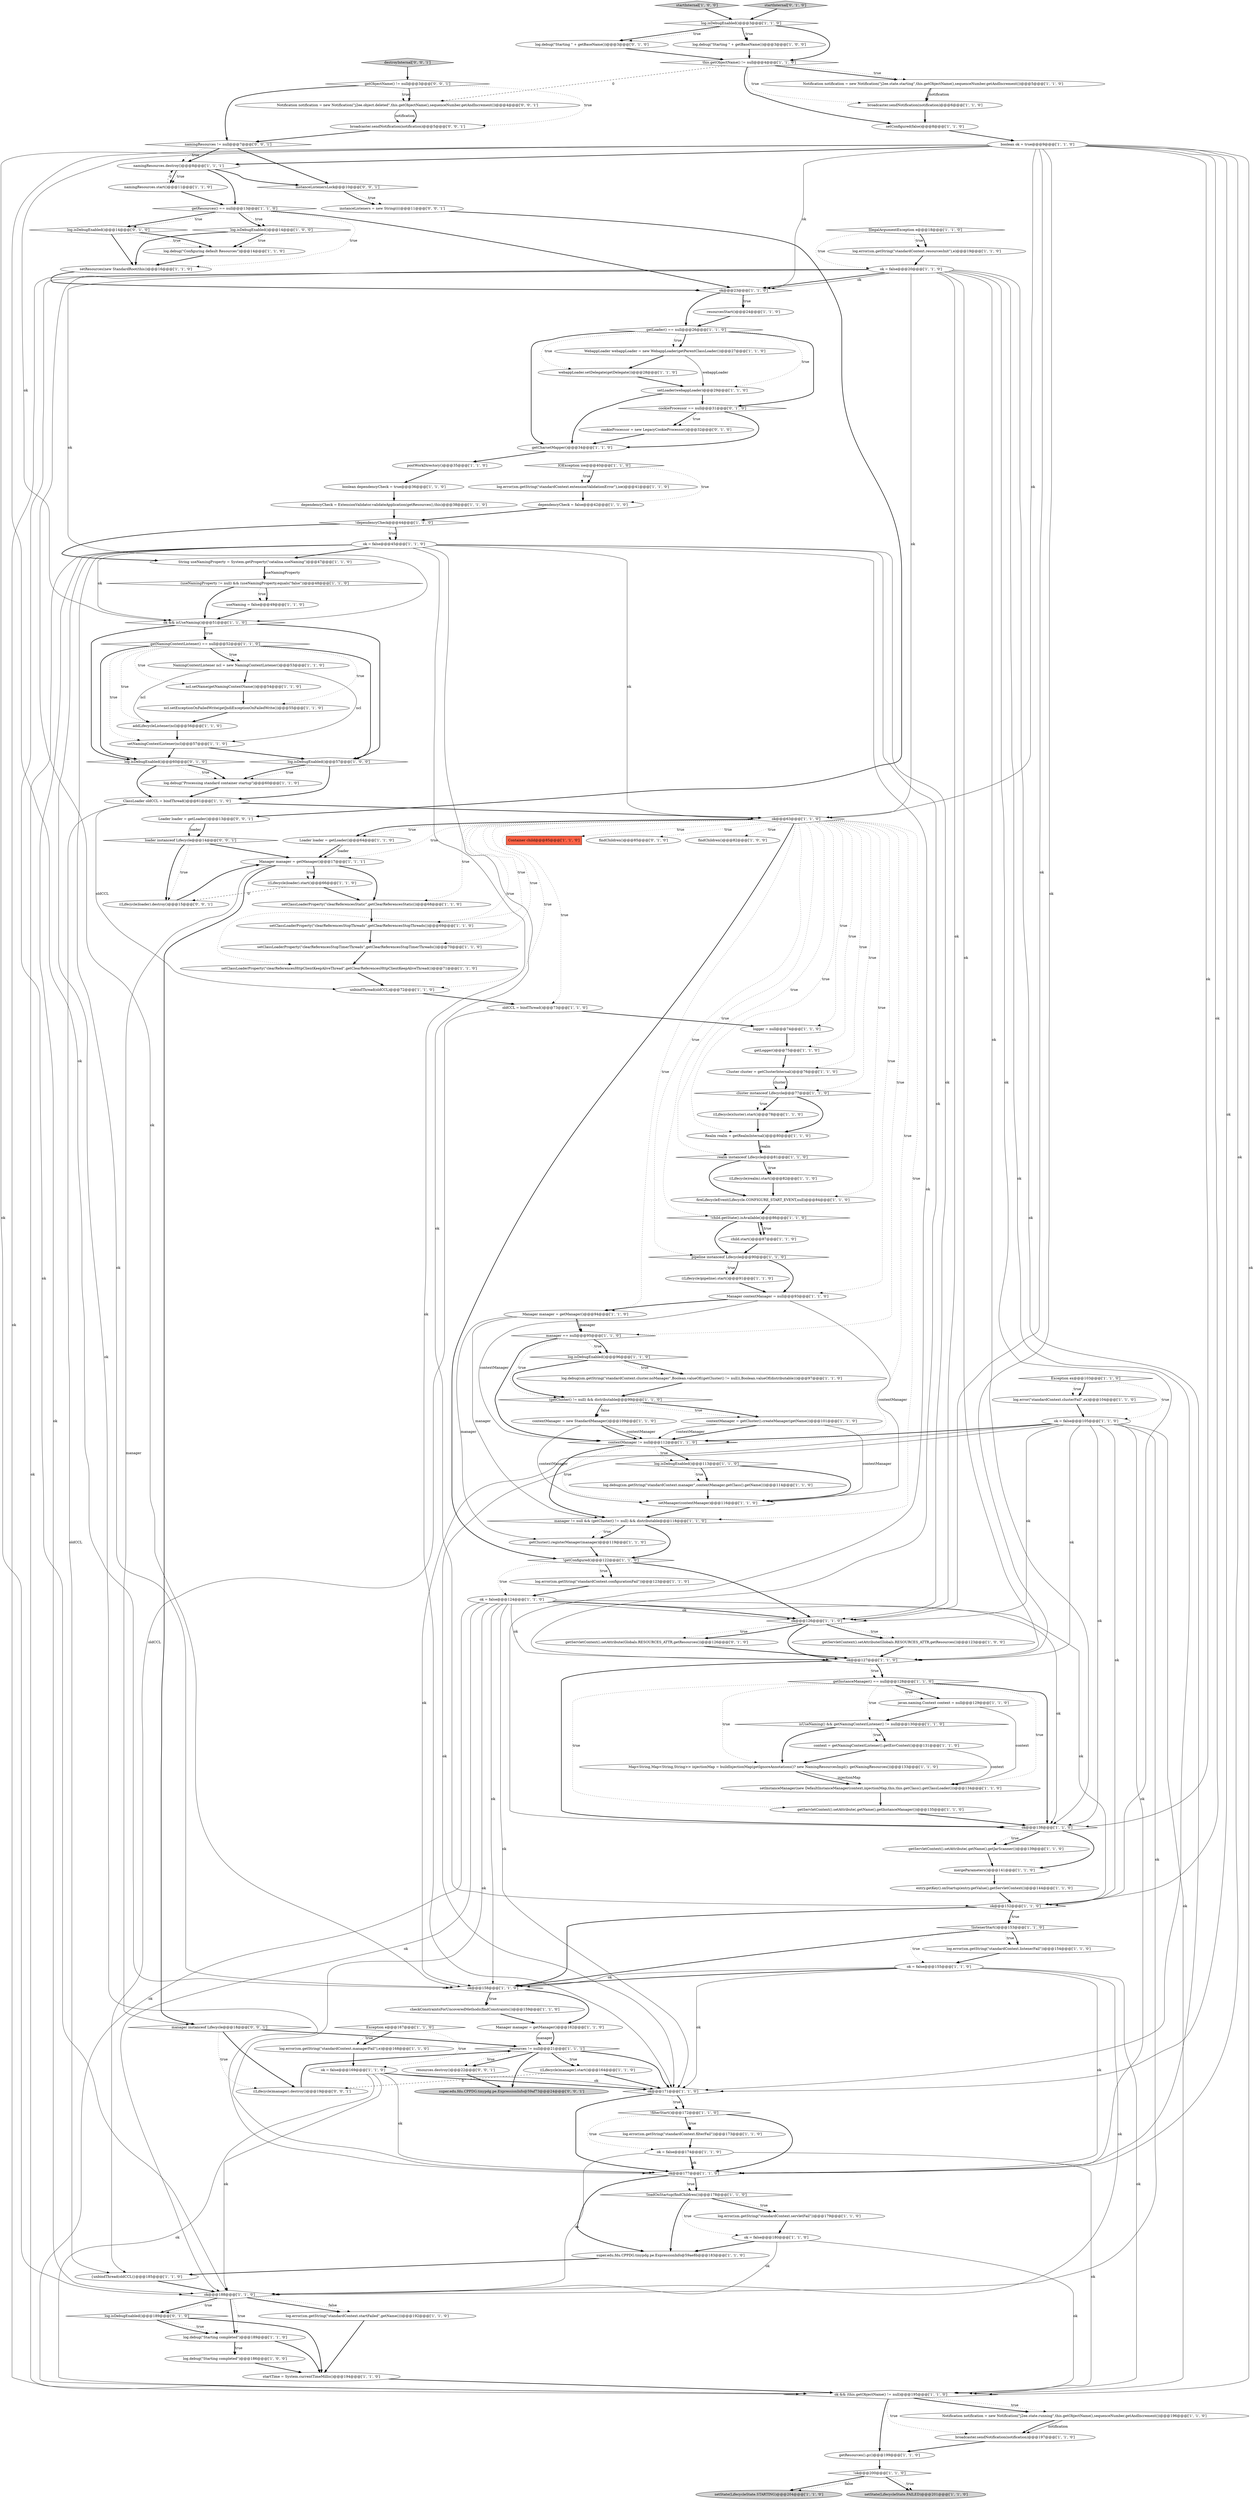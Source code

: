 digraph {
46 [style = filled, label = "ok && isUseNaming()@@@51@@@['1', '1', '0']", fillcolor = white, shape = diamond image = "AAA0AAABBB1BBB"];
134 [style = filled, label = "log.error(sm.getString(\"standardContext.startFailed\",getName()))@@@192@@@['1', '1', '0']", fillcolor = white, shape = ellipse image = "AAA0AAABBB1BBB"];
137 [style = filled, label = "addLifecycleListener(ncl)@@@56@@@['1', '1', '0']", fillcolor = white, shape = ellipse image = "AAA0AAABBB1BBB"];
93 [style = filled, label = "setManager(contextManager)@@@116@@@['1', '1', '0']", fillcolor = white, shape = ellipse image = "AAA0AAABBB1BBB"];
42 [style = filled, label = "ClassLoader oldCCL = bindThread()@@@61@@@['1', '1', '0']", fillcolor = white, shape = ellipse image = "AAA0AAABBB1BBB"];
95 [style = filled, label = "ok@@@152@@@['1', '1', '0']", fillcolor = white, shape = diamond image = "AAA0AAABBB1BBB"];
146 [style = filled, label = "cookieProcessor = new LegacyCookieProcessor()@@@32@@@['0', '1', '0']", fillcolor = white, shape = ellipse image = "AAA1AAABBB2BBB"];
159 [style = filled, label = "Loader loader = getLoader()@@@13@@@['0', '0', '1']", fillcolor = white, shape = ellipse image = "AAA0AAABBB3BBB"];
31 [style = filled, label = "ok = false@@@124@@@['1', '1', '0']", fillcolor = white, shape = ellipse image = "AAA0AAABBB1BBB"];
125 [style = filled, label = "getNamingContextListener() == null@@@52@@@['1', '1', '0']", fillcolor = white, shape = diamond image = "AAA0AAABBB1BBB"];
4 [style = filled, label = "!dependencyCheck@@@44@@@['1', '1', '0']", fillcolor = white, shape = diamond image = "AAA0AAABBB1BBB"];
57 [style = filled, label = "getLoader() == null@@@26@@@['1', '1', '0']", fillcolor = white, shape = diamond image = "AAA0AAABBB1BBB"];
109 [style = filled, label = "(useNamingProperty != null) && (useNamingProperty.equals(\"false\"))@@@48@@@['1', '1', '0']", fillcolor = white, shape = diamond image = "AAA0AAABBB1BBB"];
131 [style = filled, label = "log.debug(\"Starting completed\")@@@189@@@['1', '1', '0']", fillcolor = white, shape = ellipse image = "AAA0AAABBB1BBB"];
27 [style = filled, label = "{unbindThread(oldCCL)}@@@185@@@['1', '1', '0']", fillcolor = white, shape = ellipse image = "AAA0AAABBB1BBB"];
5 [style = filled, label = "((Lifecycle)manager).start()@@@164@@@['1', '1', '0']", fillcolor = white, shape = ellipse image = "AAA0AAABBB1BBB"];
118 [style = filled, label = "resources != null@@@21@@@['1', '1', '1']", fillcolor = white, shape = diamond image = "AAA0AAABBB1BBB"];
72 [style = filled, label = "log.debug(sm.getString(\"standardContext.manager\",contextManager.getClass().getName()))@@@114@@@['1', '1', '0']", fillcolor = white, shape = ellipse image = "AAA0AAABBB1BBB"];
89 [style = filled, label = "this.getObjectName() != null@@@4@@@['1', '1', '0']", fillcolor = white, shape = diamond image = "AAA0AAABBB1BBB"];
80 [style = filled, label = "setClassLoaderProperty(\"clearReferencesStopThreads\",getClearReferencesStopThreads())@@@69@@@['1', '1', '0']", fillcolor = white, shape = ellipse image = "AAA0AAABBB1BBB"];
23 [style = filled, label = "(getCluster() != null) && distributable@@@99@@@['1', '1', '0']", fillcolor = white, shape = diamond image = "AAA0AAABBB1BBB"];
28 [style = filled, label = "ok = false@@@155@@@['1', '1', '0']", fillcolor = white, shape = ellipse image = "AAA0AAABBB1BBB"];
105 [style = filled, label = "((Lifecycle)realm).start()@@@82@@@['1', '1', '0']", fillcolor = white, shape = ellipse image = "AAA0AAABBB1BBB"];
112 [style = filled, label = "log.debug(\"Configuring default Resources\")@@@14@@@['1', '1', '0']", fillcolor = white, shape = ellipse image = "AAA0AAABBB1BBB"];
35 [style = filled, label = "getServletContext().setAttribute(.getName(),getInstanceManager())@@@135@@@['1', '1', '0']", fillcolor = white, shape = ellipse image = "AAA0AAABBB1BBB"];
101 [style = filled, label = "isUseNaming() && getNamingContextListener() != null@@@130@@@['1', '1', '0']", fillcolor = white, shape = diamond image = "AAA0AAABBB1BBB"];
157 [style = filled, label = "resources.destroy()@@@22@@@['0', '0', '1']", fillcolor = white, shape = ellipse image = "AAA0AAABBB3BBB"];
65 [style = filled, label = "ok@@@188@@@['1', '1', '0']", fillcolor = white, shape = diamond image = "AAA0AAABBB1BBB"];
110 [style = filled, label = "log.debug(sm.getString(\"standardContext.cluster.noManager\",Boolean.valueOf((getCluster() != null)),Boolean.valueOf(distributable)))@@@97@@@['1', '1', '0']", fillcolor = white, shape = ellipse image = "AAA0AAABBB1BBB"];
132 [style = filled, label = "((Lifecycle)cluster).start()@@@78@@@['1', '1', '0']", fillcolor = white, shape = ellipse image = "AAA0AAABBB1BBB"];
2 [style = filled, label = "boolean dependencyCheck = true@@@36@@@['1', '1', '0']", fillcolor = white, shape = ellipse image = "AAA0AAABBB1BBB"];
29 [style = filled, label = "setResources(new StandardRoot(this))@@@16@@@['1', '1', '0']", fillcolor = white, shape = ellipse image = "AAA0AAABBB1BBB"];
79 [style = filled, label = "log.error(sm.getString(\"standardContext.extensionValidationError\"),ioe)@@@41@@@['1', '1', '0']", fillcolor = white, shape = ellipse image = "AAA0AAABBB1BBB"];
9 [style = filled, label = "mergeParameters()@@@141@@@['1', '1', '0']", fillcolor = white, shape = ellipse image = "AAA0AAABBB1BBB"];
120 [style = filled, label = "super.edu.fdu.CPPDG.tinypdg.pe.ExpressionInfo@59ae8b@@@183@@@['1', '1', '0']", fillcolor = white, shape = ellipse image = "AAA0AAABBB1BBB"];
48 [style = filled, label = "log.isDebugEnabled()@@@14@@@['1', '0', '0']", fillcolor = white, shape = diamond image = "AAA0AAABBB1BBB"];
94 [style = filled, label = "contextManager != null@@@112@@@['1', '1', '0']", fillcolor = white, shape = diamond image = "AAA0AAABBB1BBB"];
8 [style = filled, label = "getServletContext().setAttribute(Globals.RESOURCES_ATTR,getResources())@@@123@@@['1', '0', '0']", fillcolor = white, shape = ellipse image = "AAA0AAABBB1BBB"];
37 [style = filled, label = "child.start()@@@87@@@['1', '1', '0']", fillcolor = white, shape = ellipse image = "AAA0AAABBB1BBB"];
90 [style = filled, label = "namingResources.start()@@@11@@@['1', '1', '0']", fillcolor = white, shape = ellipse image = "AAA0AAABBB1BBB"];
108 [style = filled, label = "ok@@@127@@@['1', '1', '0']", fillcolor = white, shape = diamond image = "AAA0AAABBB1BBB"];
138 [style = filled, label = "cookieProcessor == null@@@31@@@['0', '1', '0']", fillcolor = white, shape = diamond image = "AAA1AAABBB2BBB"];
78 [style = filled, label = "setConfigured(false)@@@8@@@['1', '1', '0']", fillcolor = white, shape = ellipse image = "AAA0AAABBB1BBB"];
63 [style = filled, label = "Notification notification = new Notification(\"j2ee.state.starting\",this.getObjectName(),sequenceNumber.getAndIncrement())@@@5@@@['1', '1', '0']", fillcolor = white, shape = ellipse image = "AAA0AAABBB1BBB"];
114 [style = filled, label = "realm instanceof Lifecycle@@@81@@@['1', '1', '0']", fillcolor = white, shape = diamond image = "AAA0AAABBB1BBB"];
52 [style = filled, label = "ok && (this.getObjectName() != null)@@@195@@@['1', '1', '0']", fillcolor = white, shape = diamond image = "AAA0AAABBB1BBB"];
160 [style = filled, label = "destroyInternal['0', '0', '1']", fillcolor = lightgray, shape = diamond image = "AAA0AAABBB3BBB"];
51 [style = filled, label = "Manager manager = getManager()@@@94@@@['1', '1', '0']", fillcolor = white, shape = ellipse image = "AAA0AAABBB1BBB"];
98 [style = filled, label = "ok = false@@@180@@@['1', '1', '0']", fillcolor = white, shape = ellipse image = "AAA0AAABBB1BBB"];
142 [style = filled, label = "getServletContext().setAttribute(Globals.RESOURCES_ATTR,getResources())@@@126@@@['0', '1', '0']", fillcolor = white, shape = ellipse image = "AAA0AAABBB2BBB"];
18 [style = filled, label = "ok = false@@@20@@@['1', '1', '0']", fillcolor = white, shape = ellipse image = "AAA0AAABBB1BBB"];
156 [style = filled, label = "((Lifecycle)loader).destroy()@@@15@@@['0', '0', '1']", fillcolor = white, shape = ellipse image = "AAA0AAABBB3BBB"];
56 [style = filled, label = "Container child@@@85@@@['1', '1', '0']", fillcolor = tomato, shape = box image = "AAA0AAABBB1BBB"];
133 [style = filled, label = "postWorkDirectory()@@@35@@@['1', '1', '0']", fillcolor = white, shape = ellipse image = "AAA0AAABBB1BBB"];
149 [style = filled, label = "Notification notification = new Notification(\"j2ee.object.deleted\",this.getObjectName(),sequenceNumber.getAndIncrement())@@@4@@@['0', '0', '1']", fillcolor = white, shape = ellipse image = "AAA0AAABBB3BBB"];
100 [style = filled, label = "setLoader(webappLoader)@@@29@@@['1', '1', '0']", fillcolor = white, shape = ellipse image = "AAA0AAABBB1BBB"];
26 [style = filled, label = "log.isDebugEnabled()@@@57@@@['1', '0', '0']", fillcolor = white, shape = diamond image = "AAA0AAABBB1BBB"];
3 [style = filled, label = "ok@@@171@@@['1', '1', '0']", fillcolor = white, shape = diamond image = "AAA0AAABBB1BBB"];
71 [style = filled, label = "setState(LifecycleState.STARTING)@@@204@@@['1', '1', '0']", fillcolor = lightgray, shape = ellipse image = "AAA0AAABBB1BBB"];
135 [style = filled, label = "log.debug(\"Processing standard container startup\")@@@60@@@['1', '1', '0']", fillcolor = white, shape = ellipse image = "AAA0AAABBB1BBB"];
152 [style = filled, label = "instanceListeners = new String((((@@@11@@@['0', '0', '1']", fillcolor = white, shape = ellipse image = "AAA0AAABBB3BBB"];
33 [style = filled, label = "getInstanceManager() == null@@@128@@@['1', '1', '0']", fillcolor = white, shape = diamond image = "AAA0AAABBB1BBB"];
96 [style = filled, label = "resourcesStart()@@@24@@@['1', '1', '0']", fillcolor = white, shape = ellipse image = "AAA0AAABBB1BBB"];
38 [style = filled, label = "IllegalArgumentException e@@@18@@@['1', '1', '0']", fillcolor = white, shape = diamond image = "AAA0AAABBB1BBB"];
19 [style = filled, label = "Notification notification = new Notification(\"j2ee.state.running\",this.getObjectName(),sequenceNumber.getAndIncrement())@@@196@@@['1', '1', '0']", fillcolor = white, shape = ellipse image = "AAA0AAABBB1BBB"];
43 [style = filled, label = "logger = null@@@74@@@['1', '1', '0']", fillcolor = white, shape = ellipse image = "AAA0AAABBB1BBB"];
54 [style = filled, label = "context = getNamingContextListener().getEnvContext()@@@131@@@['1', '1', '0']", fillcolor = white, shape = ellipse image = "AAA0AAABBB1BBB"];
34 [style = filled, label = "ncl.setName(getNamingContextName())@@@54@@@['1', '1', '0']", fillcolor = white, shape = ellipse image = "AAA0AAABBB1BBB"];
39 [style = filled, label = "oldCCL = bindThread()@@@73@@@['1', '1', '0']", fillcolor = white, shape = ellipse image = "AAA0AAABBB1BBB"];
140 [style = filled, label = "findChildren()@@@85@@@['0', '1', '0']", fillcolor = white, shape = ellipse image = "AAA0AAABBB2BBB"];
55 [style = filled, label = "log.error(sm.getString(\"standardContext.managerFail\"),e)@@@168@@@['1', '1', '0']", fillcolor = white, shape = ellipse image = "AAA0AAABBB1BBB"];
148 [style = filled, label = "((Lifecycle)manager).destroy()@@@19@@@['0', '0', '1']", fillcolor = white, shape = ellipse image = "AAA0AAABBB3BBB"];
102 [style = filled, label = "checkConstraintsForUncoveredMethods(findConstraints())@@@159@@@['1', '1', '0']", fillcolor = white, shape = ellipse image = "AAA0AAABBB1BBB"];
91 [style = filled, label = "startTime = System.currentTimeMillis()@@@194@@@['1', '1', '0']", fillcolor = white, shape = ellipse image = "AAA0AAABBB1BBB"];
64 [style = filled, label = "log.isDebugEnabled()@@@96@@@['1', '1', '0']", fillcolor = white, shape = diamond image = "AAA0AAABBB1BBB"];
84 [style = filled, label = "setClassLoaderProperty(\"clearReferencesHttpClientKeepAliveThread\",getClearReferencesHttpClientKeepAliveThread())@@@71@@@['1', '1', '0']", fillcolor = white, shape = ellipse image = "AAA0AAABBB1BBB"];
151 [style = filled, label = "broadcaster.sendNotification(notification)@@@5@@@['0', '0', '1']", fillcolor = white, shape = ellipse image = "AAA0AAABBB3BBB"];
25 [style = filled, label = "Manager contextManager = null@@@93@@@['1', '1', '0']", fillcolor = white, shape = ellipse image = "AAA0AAABBB1BBB"];
104 [style = filled, label = "ok = false@@@105@@@['1', '1', '0']", fillcolor = white, shape = ellipse image = "AAA0AAABBB1BBB"];
77 [style = filled, label = "Manager manager = getManager()@@@17@@@['1', '1', '1']", fillcolor = white, shape = ellipse image = "AAA0AAABBB1BBB"];
20 [style = filled, label = "setClassLoaderProperty(\"clearReferencesStatic\",getClearReferencesStatic())@@@68@@@['1', '1', '0']", fillcolor = white, shape = ellipse image = "AAA0AAABBB1BBB"];
122 [style = filled, label = "ok = false@@@174@@@['1', '1', '0']", fillcolor = white, shape = ellipse image = "AAA0AAABBB1BBB"];
24 [style = filled, label = "!filterStart()@@@172@@@['1', '1', '0']", fillcolor = white, shape = diamond image = "AAA0AAABBB1BBB"];
73 [style = filled, label = "getCharsetMapper()@@@34@@@['1', '1', '0']", fillcolor = white, shape = ellipse image = "AAA0AAABBB1BBB"];
103 [style = filled, label = "!child.getState().isAvailable()@@@86@@@['1', '1', '0']", fillcolor = white, shape = diamond image = "AAA0AAABBB1BBB"];
143 [style = filled, label = "log.isDebugEnabled()@@@14@@@['0', '1', '0']", fillcolor = white, shape = diamond image = "AAA0AAABBB2BBB"];
68 [style = filled, label = "log.error(sm.getString(\"standardContext.filterFail\"))@@@173@@@['1', '1', '0']", fillcolor = white, shape = ellipse image = "AAA0AAABBB1BBB"];
86 [style = filled, label = "String useNamingProperty = System.getProperty(\"catalina.useNaming\")@@@47@@@['1', '1', '0']", fillcolor = white, shape = ellipse image = "AAA0AAABBB1BBB"];
0 [style = filled, label = "ok@@@177@@@['1', '1', '0']", fillcolor = white, shape = diamond image = "AAA0AAABBB1BBB"];
69 [style = filled, label = "Map<String,Map<String,String>> injectionMap = buildInjectionMap(getIgnoreAnnotations()? new NamingResourcesImpl(): getNamingResources())@@@133@@@['1', '1', '0']", fillcolor = white, shape = ellipse image = "AAA0AAABBB1BBB"];
70 [style = filled, label = "Manager manager = getManager()@@@162@@@['1', '1', '0']", fillcolor = white, shape = ellipse image = "AAA0AAABBB1BBB"];
121 [style = filled, label = "ok@@@158@@@['1', '1', '0']", fillcolor = white, shape = diamond image = "AAA0AAABBB1BBB"];
74 [style = filled, label = "Exception ex@@@103@@@['1', '1', '0']", fillcolor = white, shape = diamond image = "AAA0AAABBB1BBB"];
83 [style = filled, label = "setState(LifecycleState.FAILED)@@@201@@@['1', '1', '0']", fillcolor = lightgray, shape = ellipse image = "AAA0AAABBB1BBB"];
153 [style = filled, label = "getObjectName() != null@@@3@@@['0', '0', '1']", fillcolor = white, shape = diamond image = "AAA0AAABBB3BBB"];
119 [style = filled, label = "dependencyCheck = ExtensionValidator.validateApplication(getResources(),this)@@@38@@@['1', '1', '0']", fillcolor = white, shape = ellipse image = "AAA0AAABBB1BBB"];
1 [style = filled, label = "startInternal['1', '0', '0']", fillcolor = lightgray, shape = diamond image = "AAA0AAABBB1BBB"];
22 [style = filled, label = "ok = false@@@169@@@['1', '1', '0']", fillcolor = white, shape = ellipse image = "AAA0AAABBB1BBB"];
113 [style = filled, label = "IOException ioe@@@40@@@['1', '1', '0']", fillcolor = white, shape = diamond image = "AAA0AAABBB1BBB"];
76 [style = filled, label = "Loader loader = getLoader()@@@64@@@['1', '1', '0']", fillcolor = white, shape = ellipse image = "AAA0AAABBB1BBB"];
130 [style = filled, label = "ok@@@138@@@['1', '1', '0']", fillcolor = white, shape = diamond image = "AAA0AAABBB1BBB"];
107 [style = filled, label = "!ok@@@200@@@['1', '1', '0']", fillcolor = white, shape = diamond image = "AAA0AAABBB1BBB"];
58 [style = filled, label = "setClassLoaderProperty(\"clearReferencesStopTimerThreads\",getClearReferencesStopTimerThreads())@@@70@@@['1', '1', '0']", fillcolor = white, shape = ellipse image = "AAA0AAABBB1BBB"];
21 [style = filled, label = "broadcaster.sendNotification(notification)@@@197@@@['1', '1', '0']", fillcolor = white, shape = ellipse image = "AAA0AAABBB1BBB"];
99 [style = filled, label = "getResources().gc()@@@199@@@['1', '1', '0']", fillcolor = white, shape = ellipse image = "AAA0AAABBB1BBB"];
7 [style = filled, label = "log.error(sm.getString(\"standardContext.listenerFail\"))@@@154@@@['1', '1', '0']", fillcolor = white, shape = ellipse image = "AAA0AAABBB1BBB"];
85 [style = filled, label = "!listenerStart()@@@153@@@['1', '1', '0']", fillcolor = white, shape = diamond image = "AAA0AAABBB1BBB"];
111 [style = filled, label = "log.error(sm.getString(\"standardContext.resourcesInit\"),e)@@@19@@@['1', '1', '0']", fillcolor = white, shape = ellipse image = "AAA0AAABBB1BBB"];
139 [style = filled, label = "log.debug(\"Starting \" + getBaseName())@@@3@@@['0', '1', '0']", fillcolor = white, shape = ellipse image = "AAA0AAABBB2BBB"];
12 [style = filled, label = "namingResources.destroy()@@@8@@@['1', '1', '1']", fillcolor = white, shape = ellipse image = "AAA0AAABBB1BBB"];
126 [style = filled, label = "cluster instanceof Lifecycle@@@77@@@['1', '1', '0']", fillcolor = white, shape = diamond image = "AAA0AAABBB1BBB"];
11 [style = filled, label = "Exception e@@@167@@@['1', '1', '0']", fillcolor = white, shape = diamond image = "AAA0AAABBB1BBB"];
59 [style = filled, label = "WebappLoader webappLoader = new WebappLoader(getParentClassLoader())@@@27@@@['1', '1', '0']", fillcolor = white, shape = ellipse image = "AAA0AAABBB1BBB"];
45 [style = filled, label = "((Lifecycle)pipeline).start()@@@91@@@['1', '1', '0']", fillcolor = white, shape = ellipse image = "AAA0AAABBB1BBB"];
127 [style = filled, label = "NamingContextListener ncl = new NamingContextListener()@@@53@@@['1', '1', '0']", fillcolor = white, shape = ellipse image = "AAA0AAABBB1BBB"];
123 [style = filled, label = "ok@@@63@@@['1', '1', '0']", fillcolor = white, shape = diamond image = "AAA0AAABBB1BBB"];
50 [style = filled, label = "setInstanceManager(new DefaultInstanceManager(context,injectionMap,this,this.getClass().getClassLoader()))@@@134@@@['1', '1', '0']", fillcolor = white, shape = ellipse image = "AAA0AAABBB1BBB"];
116 [style = filled, label = "!loadOnStartup(findChildren())@@@178@@@['1', '1', '0']", fillcolor = white, shape = diamond image = "AAA0AAABBB1BBB"];
49 [style = filled, label = "Realm realm = getRealmInternal()@@@80@@@['1', '1', '0']", fillcolor = white, shape = ellipse image = "AAA0AAABBB1BBB"];
128 [style = filled, label = "setNamingContextListener(ncl)@@@57@@@['1', '1', '0']", fillcolor = white, shape = ellipse image = "AAA0AAABBB1BBB"];
36 [style = filled, label = "unbindThread(oldCCL)@@@72@@@['1', '1', '0']", fillcolor = white, shape = ellipse image = "AAA0AAABBB1BBB"];
14 [style = filled, label = "log.isDebugEnabled()@@@113@@@['1', '1', '0']", fillcolor = white, shape = diamond image = "AAA0AAABBB1BBB"];
81 [style = filled, label = "manager != null && (getCluster() != null) && distributable@@@118@@@['1', '1', '0']", fillcolor = white, shape = diamond image = "AAA0AAABBB1BBB"];
13 [style = filled, label = "((Lifecycle)loader).start()@@@66@@@['1', '1', '0']", fillcolor = white, shape = ellipse image = "AAA0AAABBB1BBB"];
60 [style = filled, label = "dependencyCheck = false@@@42@@@['1', '1', '0']", fillcolor = white, shape = ellipse image = "AAA0AAABBB1BBB"];
6 [style = filled, label = "javax.naming.Context context = null@@@129@@@['1', '1', '0']", fillcolor = white, shape = ellipse image = "AAA0AAABBB1BBB"];
40 [style = filled, label = "contextManager = getCluster().createManager(getName())@@@101@@@['1', '1', '0']", fillcolor = white, shape = ellipse image = "AAA0AAABBB1BBB"];
141 [style = filled, label = "startInternal['0', '1', '0']", fillcolor = lightgray, shape = diamond image = "AAA0AAABBB2BBB"];
124 [style = filled, label = "broadcaster.sendNotification(notification)@@@6@@@['1', '1', '0']", fillcolor = white, shape = ellipse image = "AAA0AAABBB1BBB"];
147 [style = filled, label = "namingResources != null@@@7@@@['0', '0', '1']", fillcolor = white, shape = diamond image = "AAA0AAABBB3BBB"];
88 [style = filled, label = "ok@@@23@@@['1', '1', '0']", fillcolor = white, shape = diamond image = "AAA0AAABBB1BBB"];
87 [style = filled, label = "pipeline instanceof Lifecycle@@@90@@@['1', '1', '0']", fillcolor = white, shape = diamond image = "AAA0AAABBB1BBB"];
30 [style = filled, label = "ncl.setExceptionOnFailedWrite(getJndiExceptionOnFailedWrite())@@@55@@@['1', '1', '0']", fillcolor = white, shape = ellipse image = "AAA0AAABBB1BBB"];
15 [style = filled, label = "log.error(sm.getString(\"standardContext.servletFail\"))@@@179@@@['1', '1', '0']", fillcolor = white, shape = ellipse image = "AAA0AAABBB1BBB"];
136 [style = filled, label = "log.error(\"standardContext.clusterFail\",ex)@@@104@@@['1', '1', '0']", fillcolor = white, shape = ellipse image = "AAA0AAABBB1BBB"];
155 [style = filled, label = "instanceListenersLock@@@10@@@['0', '0', '1']", fillcolor = white, shape = diamond image = "AAA0AAABBB3BBB"];
66 [style = filled, label = "webappLoader.setDelegate(getDelegate())@@@28@@@['1', '1', '0']", fillcolor = white, shape = ellipse image = "AAA0AAABBB1BBB"];
97 [style = filled, label = "ok@@@126@@@['1', '1', '0']", fillcolor = white, shape = diamond image = "AAA0AAABBB1BBB"];
10 [style = filled, label = "manager == null@@@95@@@['1', '1', '0']", fillcolor = white, shape = diamond image = "AAA0AAABBB1BBB"];
144 [style = filled, label = "log.isDebugEnabled()@@@60@@@['0', '1', '0']", fillcolor = white, shape = diamond image = "AAA0AAABBB2BBB"];
32 [style = filled, label = "getResources() == null@@@13@@@['1', '1', '0']", fillcolor = white, shape = diamond image = "AAA0AAABBB1BBB"];
17 [style = filled, label = "log.debug(\"Starting \" + getBaseName())@@@3@@@['1', '0', '0']", fillcolor = white, shape = ellipse image = "AAA0AAABBB1BBB"];
41 [style = filled, label = "findChildren()@@@82@@@['1', '0', '0']", fillcolor = white, shape = ellipse image = "AAA0AAABBB1BBB"];
115 [style = filled, label = "fireLifecycleEvent(Lifecycle.CONFIGURE_START_EVENT,null)@@@84@@@['1', '1', '0']", fillcolor = white, shape = ellipse image = "AAA0AAABBB1BBB"];
44 [style = filled, label = "contextManager = new StandardManager()@@@109@@@['1', '1', '0']", fillcolor = white, shape = ellipse image = "AAA0AAABBB1BBB"];
47 [style = filled, label = "getServletContext().setAttribute(.getName(),getJarScanner())@@@139@@@['1', '1', '0']", fillcolor = white, shape = ellipse image = "AAA0AAABBB1BBB"];
117 [style = filled, label = "log.debug(\"Starting completed\")@@@186@@@['1', '0', '0']", fillcolor = white, shape = ellipse image = "AAA0AAABBB1BBB"];
16 [style = filled, label = "Cluster cluster = getClusterInternal()@@@76@@@['1', '1', '0']", fillcolor = white, shape = ellipse image = "AAA0AAABBB1BBB"];
129 [style = filled, label = "useNaming = false@@@49@@@['1', '1', '0']", fillcolor = white, shape = ellipse image = "AAA0AAABBB1BBB"];
75 [style = filled, label = "entry.getKey().onStartup(entry.getValue(),getServletContext())@@@144@@@['1', '1', '0']", fillcolor = white, shape = ellipse image = "AAA0AAABBB1BBB"];
62 [style = filled, label = "getLogger()@@@75@@@['1', '1', '0']", fillcolor = white, shape = ellipse image = "AAA0AAABBB1BBB"];
106 [style = filled, label = "log.error(sm.getString(\"standardContext.configurationFail\"))@@@123@@@['1', '1', '0']", fillcolor = white, shape = ellipse image = "AAA0AAABBB1BBB"];
92 [style = filled, label = "boolean ok = true@@@9@@@['1', '1', '0']", fillcolor = white, shape = ellipse image = "AAA0AAABBB1BBB"];
61 [style = filled, label = "log.isDebugEnabled()@@@3@@@['1', '1', '0']", fillcolor = white, shape = diamond image = "AAA0AAABBB1BBB"];
154 [style = filled, label = "loader instanceof Lifecycle@@@14@@@['0', '0', '1']", fillcolor = white, shape = diamond image = "AAA0AAABBB3BBB"];
53 [style = filled, label = "ok = false@@@45@@@['1', '1', '0']", fillcolor = white, shape = ellipse image = "AAA0AAABBB1BBB"];
145 [style = filled, label = "log.isDebugEnabled()@@@189@@@['0', '1', '0']", fillcolor = white, shape = diamond image = "AAA0AAABBB2BBB"];
150 [style = filled, label = "manager instanceof Lifecycle@@@18@@@['0', '0', '1']", fillcolor = white, shape = diamond image = "AAA0AAABBB3BBB"];
158 [style = filled, label = "super.edu.fdu.CPPDG.tinypdg.pe.ExpressionInfo@59af73@@@24@@@['0', '0', '1']", fillcolor = lightgray, shape = ellipse image = "AAA0AAABBB3BBB"];
67 [style = filled, label = "getCluster().registerManager(manager)@@@119@@@['1', '1', '0']", fillcolor = white, shape = ellipse image = "AAA0AAABBB1BBB"];
82 [style = filled, label = "!getConfigured()@@@122@@@['1', '1', '0']", fillcolor = white, shape = diamond image = "AAA0AAABBB1BBB"];
104->94 [style = bold, label=""];
94->14 [style = dotted, label="true"];
42->123 [style = bold, label=""];
104->97 [style = solid, label="ok"];
101->54 [style = dotted, label="true"];
92->95 [style = solid, label="ok"];
92->121 [style = solid, label="ok"];
12->155 [style = bold, label=""];
24->68 [style = bold, label=""];
106->31 [style = bold, label=""];
141->61 [style = bold, label=""];
150->118 [style = bold, label=""];
53->46 [style = solid, label="ok"];
133->2 [style = bold, label=""];
12->32 [style = bold, label=""];
149->151 [style = bold, label=""];
123->62 [style = dotted, label="true"];
65->145 [style = bold, label=""];
31->0 [style = solid, label="ok"];
145->131 [style = dotted, label="true"];
103->87 [style = bold, label=""];
24->68 [style = dotted, label="true"];
89->149 [style = dashed, label="0"];
88->96 [style = bold, label=""];
123->115 [style = dotted, label="true"];
123->94 [style = dotted, label="true"];
13->20 [style = bold, label=""];
155->152 [style = dotted, label="true"];
85->121 [style = bold, label=""];
3->24 [style = dotted, label="true"];
24->122 [style = dotted, label="true"];
123->81 [style = dotted, label="true"];
74->136 [style = bold, label=""];
88->96 [style = dotted, label="true"];
76->77 [style = bold, label=""];
4->53 [style = dotted, label="true"];
86->109 [style = bold, label=""];
125->127 [style = dotted, label="true"];
54->50 [style = solid, label="context"];
76->77 [style = solid, label="loader"];
61->17 [style = bold, label=""];
49->114 [style = bold, label=""];
107->71 [style = bold, label=""];
28->65 [style = solid, label="ok"];
144->135 [style = dotted, label="true"];
122->0 [style = bold, label=""];
69->50 [style = solid, label="injectionMap"];
57->66 [style = dotted, label="true"];
99->107 [style = bold, label=""];
4->86 [style = bold, label=""];
26->135 [style = dotted, label="true"];
53->65 [style = solid, label="ok"];
51->10 [style = bold, label=""];
28->52 [style = solid, label="ok"];
85->7 [style = bold, label=""];
9->75 [style = bold, label=""];
53->52 [style = solid, label="ok"];
125->26 [style = bold, label=""];
126->132 [style = bold, label=""];
64->110 [style = bold, label=""];
39->43 [style = bold, label=""];
123->76 [style = dotted, label="true"];
40->94 [style = bold, label=""];
0->116 [style = bold, label=""];
122->0 [style = solid, label="ok"];
82->31 [style = dotted, label="true"];
13->156 [style = dashed, label="0"];
70->118 [style = bold, label=""];
128->144 [style = bold, label=""];
28->121 [style = solid, label="ok"];
18->0 [style = solid, label="ok"];
8->108 [style = bold, label=""];
159->154 [style = bold, label=""];
18->121 [style = solid, label="ok"];
134->91 [style = bold, label=""];
121->70 [style = bold, label=""];
154->156 [style = bold, label=""];
4->53 [style = bold, label=""];
63->124 [style = bold, label=""];
28->121 [style = bold, label=""];
116->15 [style = bold, label=""];
145->131 [style = bold, label=""];
5->148 [style = dashed, label="0"];
102->70 [style = bold, label=""];
18->88 [style = bold, label=""];
125->128 [style = dotted, label="true"];
109->129 [style = bold, label=""];
143->29 [style = bold, label=""];
147->155 [style = bold, label=""];
97->8 [style = dotted, label="true"];
123->16 [style = dotted, label="true"];
53->3 [style = solid, label="ok"];
69->50 [style = bold, label=""];
123->140 [style = dotted, label="true"];
16->126 [style = bold, label=""];
117->91 [style = bold, label=""];
153->149 [style = dotted, label="true"];
125->34 [style = dotted, label="true"];
48->112 [style = bold, label=""];
18->88 [style = solid, label="ok"];
18->65 [style = solid, label="ok"];
37->103 [style = bold, label=""];
75->95 [style = bold, label=""];
66->100 [style = bold, label=""];
123->80 [style = dotted, label="true"];
115->103 [style = bold, label=""];
100->73 [style = bold, label=""];
39->27 [style = solid, label="oldCCL"];
81->67 [style = dotted, label="true"];
36->39 [style = bold, label=""];
143->112 [style = dotted, label="true"];
33->130 [style = bold, label=""];
60->4 [style = bold, label=""];
57->100 [style = dotted, label="true"];
22->52 [style = solid, label="ok"];
52->19 [style = dotted, label="true"];
89->78 [style = bold, label=""];
146->73 [style = bold, label=""];
82->106 [style = bold, label=""];
92->65 [style = solid, label="ok"];
97->142 [style = dotted, label="true"];
12->90 [style = bold, label=""];
123->58 [style = dotted, label="true"];
116->120 [style = bold, label=""];
27->65 [style = bold, label=""];
1->61 [style = bold, label=""];
32->48 [style = dotted, label="true"];
153->147 [style = bold, label=""];
25->94 [style = solid, label="contextManager"];
109->129 [style = dotted, label="true"];
32->29 [style = dotted, label="true"];
22->0 [style = solid, label="ok"];
77->150 [style = bold, label=""];
118->158 [style = bold, label=""];
31->3 [style = solid, label="ok"];
125->127 [style = bold, label=""];
113->79 [style = dotted, label="true"];
18->108 [style = solid, label="ok"];
58->84 [style = bold, label=""];
18->97 [style = solid, label="ok"];
32->143 [style = bold, label=""];
87->25 [style = bold, label=""];
26->42 [style = bold, label=""];
42->36 [style = solid, label="oldCCL"];
94->93 [style = dotted, label="true"];
14->72 [style = bold, label=""];
57->59 [style = bold, label=""];
92->46 [style = solid, label="ok"];
46->125 [style = dotted, label="true"];
18->123 [style = solid, label="ok"];
125->30 [style = dotted, label="true"];
21->99 [style = bold, label=""];
33->35 [style = dotted, label="true"];
10->64 [style = dotted, label="true"];
53->0 [style = solid, label="ok"];
98->52 [style = solid, label="ok"];
65->134 [style = dotted, label="false"];
33->50 [style = dotted, label="true"];
130->47 [style = dotted, label="true"];
132->49 [style = bold, label=""];
31->121 [style = solid, label="ok"];
70->118 [style = solid, label="manager"];
97->108 [style = bold, label=""];
38->111 [style = dotted, label="true"];
52->19 [style = bold, label=""];
123->25 [style = dotted, label="true"];
97->8 [style = bold, label=""];
139->89 [style = bold, label=""];
18->130 [style = solid, label="ok"];
42->27 [style = solid, label="oldCCL"];
22->3 [style = solid, label="ok"];
14->93 [style = bold, label=""];
143->112 [style = bold, label=""];
6->101 [style = bold, label=""];
93->81 [style = bold, label=""];
123->43 [style = dotted, label="true"];
53->86 [style = bold, label=""];
105->115 [style = bold, label=""];
108->33 [style = bold, label=""];
81->67 [style = bold, label=""];
80->58 [style = bold, label=""];
126->49 [style = bold, label=""];
104->52 [style = solid, label="ok"];
19->21 [style = solid, label="notification"];
147->12 [style = bold, label=""];
10->94 [style = bold, label=""];
52->99 [style = bold, label=""];
54->69 [style = bold, label=""];
103->37 [style = dotted, label="true"];
68->122 [style = bold, label=""];
92->108 [style = solid, label="ok"];
53->121 [style = solid, label="ok"];
89->63 [style = bold, label=""];
111->18 [style = bold, label=""];
15->98 [style = bold, label=""];
92->123 [style = solid, label="ok"];
22->65 [style = solid, label="ok"];
103->37 [style = bold, label=""];
123->41 [style = dotted, label="true"];
32->48 [style = bold, label=""];
64->23 [style = bold, label=""];
67->82 [style = bold, label=""];
53->97 [style = solid, label="ok"];
153->149 [style = bold, label=""];
45->25 [style = bold, label=""];
84->36 [style = bold, label=""];
77->13 [style = dotted, label="true"];
136->104 [style = bold, label=""];
12->90 [style = dotted, label="true"];
149->151 [style = solid, label="notification"];
57->138 [style = bold, label=""];
14->72 [style = dotted, label="true"];
107->83 [style = bold, label=""];
104->65 [style = solid, label="ok"];
11->55 [style = bold, label=""];
6->50 [style = solid, label="context"];
130->9 [style = bold, label=""];
104->95 [style = solid, label="ok"];
95->121 [style = bold, label=""];
104->108 [style = solid, label="ok"];
159->154 [style = solid, label="loader"];
160->153 [style = bold, label=""];
148->118 [style = bold, label=""];
61->139 [style = bold, label=""];
123->82 [style = bold, label=""];
94->81 [style = bold, label=""];
157->158 [style = bold, label=""];
51->10 [style = solid, label="manager"];
95->85 [style = bold, label=""];
35->130 [style = bold, label=""];
114->105 [style = dotted, label="true"];
79->60 [style = bold, label=""];
31->108 [style = solid, label="ok"];
131->117 [style = bold, label=""];
123->87 [style = dotted, label="true"];
101->54 [style = bold, label=""];
119->4 [style = bold, label=""];
87->45 [style = dotted, label="true"];
108->33 [style = dotted, label="true"];
61->89 [style = bold, label=""];
108->130 [style = bold, label=""];
123->51 [style = dotted, label="true"];
24->0 [style = bold, label=""];
31->65 [style = solid, label="ok"];
57->59 [style = dotted, label="true"];
57->73 [style = bold, label=""];
138->73 [style = bold, label=""];
142->108 [style = bold, label=""];
50->35 [style = bold, label=""];
138->146 [style = bold, label=""];
122->52 [style = solid, label="ok"];
123->76 [style = bold, label=""];
121->102 [style = dotted, label="true"];
65->145 [style = dotted, label="true"];
10->23 [style = dotted, label="true"];
107->71 [style = dotted, label="false"];
16->126 [style = solid, label="cluster"];
11->55 [style = dotted, label="true"];
53->108 [style = solid, label="ok"];
92->3 [style = solid, label="ok"];
78->92 [style = bold, label=""];
151->147 [style = bold, label=""];
118->5 [style = dotted, label="true"];
46->144 [style = bold, label=""];
28->0 [style = solid, label="ok"];
138->146 [style = dotted, label="true"];
82->106 [style = dotted, label="true"];
104->0 [style = solid, label="ok"];
127->137 [style = solid, label="ncl"];
37->87 [style = bold, label=""];
17->89 [style = bold, label=""];
120->27 [style = bold, label=""];
90->32 [style = bold, label=""];
114->115 [style = bold, label=""];
123->126 [style = dotted, label="true"];
144->135 [style = bold, label=""];
121->102 [style = bold, label=""];
153->151 [style = dotted, label="true"];
40->94 [style = solid, label="contextManager"];
90->12 [style = dashed, label="0"];
123->103 [style = dotted, label="true"];
107->83 [style = dotted, label="true"];
156->77 [style = bold, label=""];
51->81 [style = solid, label="manager"];
18->3 [style = solid, label="ok"];
61->139 [style = dotted, label="true"];
29->88 [style = bold, label=""];
31->97 [style = solid, label="ok"];
150->148 [style = dotted, label="true"];
65->131 [style = bold, label=""];
65->134 [style = bold, label=""];
25->93 [style = solid, label="contextManager"];
123->114 [style = dotted, label="true"];
23->44 [style = bold, label=""];
53->95 [style = solid, label="ok"];
92->97 [style = solid, label="ok"];
25->51 [style = bold, label=""];
152->159 [style = bold, label=""];
31->130 [style = solid, label="ok"];
85->28 [style = dotted, label="true"];
22->3 [style = bold, label=""];
47->9 [style = bold, label=""];
32->143 [style = dotted, label="true"];
19->21 [style = bold, label=""];
123->10 [style = dotted, label="true"];
74->136 [style = dotted, label="true"];
144->42 [style = bold, label=""];
46->125 [style = bold, label=""];
118->5 [style = bold, label=""];
18->95 [style = solid, label="ok"];
116->98 [style = dotted, label="true"];
40->93 [style = solid, label="contextManager"];
7->28 [style = bold, label=""];
3->24 [style = bold, label=""];
94->14 [style = bold, label=""];
44->93 [style = solid, label="contextManager"];
122->65 [style = solid, label="ok"];
26->135 [style = bold, label=""];
52->21 [style = dotted, label="true"];
74->104 [style = dotted, label="true"];
116->15 [style = dotted, label="true"];
81->82 [style = bold, label=""];
0->120 [style = bold, label=""];
18->52 [style = solid, label="ok"];
124->78 [style = bold, label=""];
92->12 [style = bold, label=""];
150->148 [style = bold, label=""];
92->88 [style = solid, label="ok"];
87->45 [style = bold, label=""];
104->121 [style = solid, label="ok"];
10->64 [style = bold, label=""];
64->110 [style = dotted, label="true"];
31->97 [style = bold, label=""];
51->67 [style = solid, label="manager"];
118->3 [style = bold, label=""];
131->117 [style = dotted, label="true"];
98->120 [style = bold, label=""];
127->34 [style = bold, label=""];
155->152 [style = bold, label=""];
33->101 [style = dotted, label="true"];
123->77 [style = dotted, label="true"];
125->137 [style = dotted, label="true"];
92->130 [style = solid, label="ok"];
44->94 [style = solid, label="contextManager"];
128->26 [style = bold, label=""];
104->3 [style = solid, label="ok"];
77->150 [style = solid, label="manager"];
33->69 [style = dotted, label="true"];
112->29 [style = bold, label=""];
62->16 [style = bold, label=""];
33->6 [style = bold, label=""];
123->56 [style = dotted, label="true"];
23->44 [style = dotted, label="false"];
31->52 [style = solid, label="ok"];
73->133 [style = bold, label=""];
18->46 [style = solid, label="ok"];
113->60 [style = dotted, label="true"];
77->20 [style = bold, label=""];
0->116 [style = dotted, label="true"];
48->112 [style = dotted, label="true"];
38->18 [style = dotted, label="true"];
100->138 [style = bold, label=""];
49->114 [style = solid, label="realm"];
154->156 [style = dotted, label="true"];
126->132 [style = dotted, label="true"];
125->144 [style = bold, label=""];
95->85 [style = dotted, label="true"];
118->157 [style = bold, label=""];
97->142 [style = bold, label=""];
32->88 [style = bold, label=""];
147->12 [style = dotted, label="true"];
34->30 [style = bold, label=""];
92->0 [style = solid, label="ok"];
154->77 [style = bold, label=""];
53->130 [style = solid, label="ok"];
44->94 [style = bold, label=""];
113->79 [style = bold, label=""];
118->157 [style = dotted, label="true"];
96->57 [style = bold, label=""];
109->46 [style = bold, label=""];
20->80 [style = bold, label=""];
130->47 [style = bold, label=""];
137->128 [style = bold, label=""];
85->7 [style = dotted, label="true"];
123->39 [style = dotted, label="true"];
123->49 [style = dotted, label="true"];
2->119 [style = bold, label=""];
89->63 [style = dotted, label="true"];
53->123 [style = solid, label="ok"];
23->40 [style = bold, label=""];
48->29 [style = bold, label=""];
5->3 [style = bold, label=""];
30->137 [style = bold, label=""];
91->52 [style = bold, label=""];
65->131 [style = dotted, label="true"];
88->57 [style = bold, label=""];
123->36 [style = dotted, label="true"];
114->105 [style = bold, label=""];
63->124 [style = solid, label="notification"];
123->20 [style = dotted, label="true"];
92->52 [style = solid, label="ok"];
145->91 [style = bold, label=""];
23->40 [style = dotted, label="true"];
123->84 [style = dotted, label="true"];
38->111 [style = bold, label=""];
82->97 [style = bold, label=""];
98->65 [style = solid, label="ok"];
104->130 [style = solid, label="ok"];
77->13 [style = bold, label=""];
46->26 [style = bold, label=""];
86->109 [style = solid, label="useNamingProperty"];
101->69 [style = bold, label=""];
55->22 [style = bold, label=""];
72->93 [style = bold, label=""];
59->66 [style = bold, label=""];
127->128 [style = solid, label="ncl"];
33->6 [style = dotted, label="true"];
3->0 [style = bold, label=""];
28->3 [style = solid, label="ok"];
43->62 [style = bold, label=""];
129->46 [style = bold, label=""];
89->124 [style = dotted, label="true"];
110->23 [style = bold, label=""];
31->95 [style = solid, label="ok"];
11->22 [style = dotted, label="true"];
131->91 [style = bold, label=""];
59->100 [style = solid, label="webappLoader"];
61->17 [style = dotted, label="true"];
135->42 [style = bold, label=""];
}
